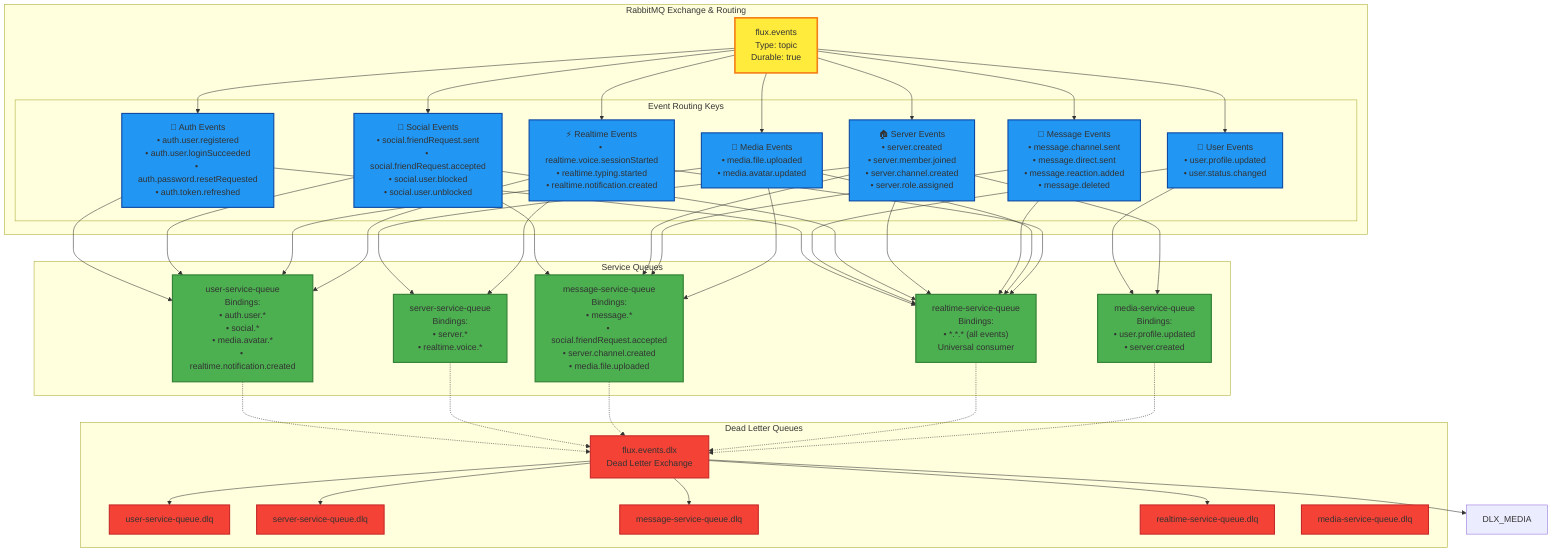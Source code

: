 graph TB
    subgraph "RabbitMQ Exchange & Routing"
        EXCHANGE[flux.events<br/>Type: topic<br/>Durable: true]
        
        subgraph "Event Routing Keys"
            AUTH_KEYS["🔐 Auth Events<br/>• auth.user.registered<br/>• auth.user.loginSucceeded<br/>• auth.password.resetRequested<br/>• auth.token.refreshed"]
            
            USER_KEYS["👤 User Events<br/>• user.profile.updated<br/>• user.status.changed"]
            
            SOCIAL_KEYS["👥 Social Events<br/>• social.friendRequest.sent<br/>• social.friendRequest.accepted<br/>• social.user.blocked<br/>• social.user.unblocked"]
            
            SERVER_KEYS["🏠 Server Events<br/>• server.created<br/>• server.member.joined<br/>• server.channel.created<br/>• server.role.assigned"]
            
            MESSAGE_KEYS["💬 Message Events<br/>• message.channel.sent<br/>• message.direct.sent<br/>• message.reaction.added<br/>• message.deleted"]
            
            MEDIA_KEYS["📁 Media Events<br/>• media.file.uploaded<br/>• media.avatar.updated"]
            
            REALTIME_KEYS["⚡ Realtime Events<br/>• realtime.voice.sessionStarted<br/>• realtime.typing.started<br/>• realtime.notification.created"]
        end
    end
    
    subgraph "Service Queues"
        USER_QUEUE["user-service-queue<br/>Bindings:<br/>• auth.user.*<br/>• social.*<br/>• media.avatar.*<br/>• realtime.notification.created"]
        
        SERVER_QUEUE["server-service-queue<br/>Bindings:<br/>• server.*<br/>• realtime.voice.*"]
        
        MESSAGE_QUEUE["message-service-queue<br/>Bindings:<br/>• message.*<br/>• social.friendRequest.accepted<br/>• server.channel.created<br/>• media.file.uploaded"]
        
        REALTIME_QUEUE["realtime-service-queue<br/>Bindings:<br/>• *.*.* (all events)<br/>Universal consumer"]
        
        MEDIA_QUEUE["media-service-queue<br/>Bindings:<br/>• user.profile.updated<br/>• server.created"]
    end
    
    subgraph "Dead Letter Queues"
        DLX[flux.events.dlx<br/>Dead Letter Exchange]
        DLQ_USER[user-service-queue.dlq]
        DLQ_SERVER[server-service-queue.dlq]
        DLQ_MESSAGE[message-service-queue.dlq]
        DLQ_REALTIME[realtime-service-queue.dlq]
        DLQ_MEDIA[media-service-queue.dlq]
    end
    
    %% Exchange to routing keys
    EXCHANGE --> AUTH_KEYS
    EXCHANGE --> USER_KEYS
    EXCHANGE --> SOCIAL_KEYS
    EXCHANGE --> SERVER_KEYS
    EXCHANGE --> MESSAGE_KEYS
    EXCHANGE --> MEDIA_KEYS
    EXCHANGE --> REALTIME_KEYS
    
    %% Routing to queues
    AUTH_KEYS --> USER_QUEUE
    AUTH_KEYS --> REALTIME_QUEUE
    
    USER_KEYS --> REALTIME_QUEUE
    USER_KEYS --> MEDIA_QUEUE
    
    SOCIAL_KEYS --> USER_QUEUE
    SOCIAL_KEYS --> MESSAGE_QUEUE
    SOCIAL_KEYS --> REALTIME_QUEUE
    
    SERVER_KEYS --> SERVER_QUEUE
    SERVER_KEYS --> MESSAGE_QUEUE
    SERVER_KEYS --> REALTIME_QUEUE
    SERVER_KEYS --> MEDIA_QUEUE
    
    MESSAGE_KEYS --> MESSAGE_QUEUE
    MESSAGE_KEYS --> REALTIME_QUEUE
    
    MEDIA_KEYS --> USER_QUEUE
    MEDIA_KEYS --> MESSAGE_QUEUE
    MEDIA_KEYS --> REALTIME_QUEUE
    
    REALTIME_KEYS --> USER_QUEUE
    REALTIME_KEYS --> SERVER_QUEUE
    REALTIME_KEYS --> REALTIME_QUEUE
    
    %% Dead letter routing
    USER_QUEUE -.-> DLX
    SERVER_QUEUE -.-> DLX
    MESSAGE_QUEUE -.-> DLX
    REALTIME_QUEUE -.-> DLX
    MEDIA_QUEUE -.-> DLX
    
    DLX --> DLQ_USER
    DLX --> DLQ_SERVER
    DLX --> DLQ_MESSAGE
    DLX --> DLQ_REALTIME
    DLX --> DLX_MEDIA
    
    %% Styling
    classDef exchangeClass fill:#ffeb3b,stroke:#f57f17,stroke-width:3px
    classDef queueClass fill:#4caf50,stroke:#2e7d32,stroke-width:2px
    classDef eventClass fill:#2196f3,stroke:#0d47a1,stroke-width:2px
    classDef dlqClass fill:#f44336,stroke:#c62828,stroke-width:2px
    
    class EXCHANGE exchangeClass
    class USER_QUEUE,SERVER_QUEUE,MESSAGE_QUEUE,REALTIME_QUEUE,MEDIA_QUEUE queueClass
    class AUTH_KEYS,USER_KEYS,SOCIAL_KEYS,SERVER_KEYS,MESSAGE_KEYS,MEDIA_KEYS,REALTIME_KEYS eventClass
    class DLX,DLQ_USER,DLQ_SERVER,DLQ_MESSAGE,DLQ_REALTIME,DLQ_MEDIA dlqClass